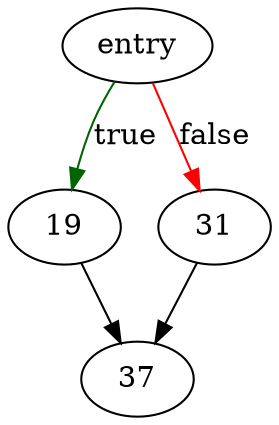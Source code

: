 digraph "sqlite3VdbeMemFromBtree" {
	// Node definitions.
	4 [label=entry];
	19;
	31;
	37;

	// Edge definitions.
	4 -> 19 [
		color=darkgreen
		label=true
	];
	4 -> 31 [
		color=red
		label=false
	];
	19 -> 37;
	31 -> 37;
}